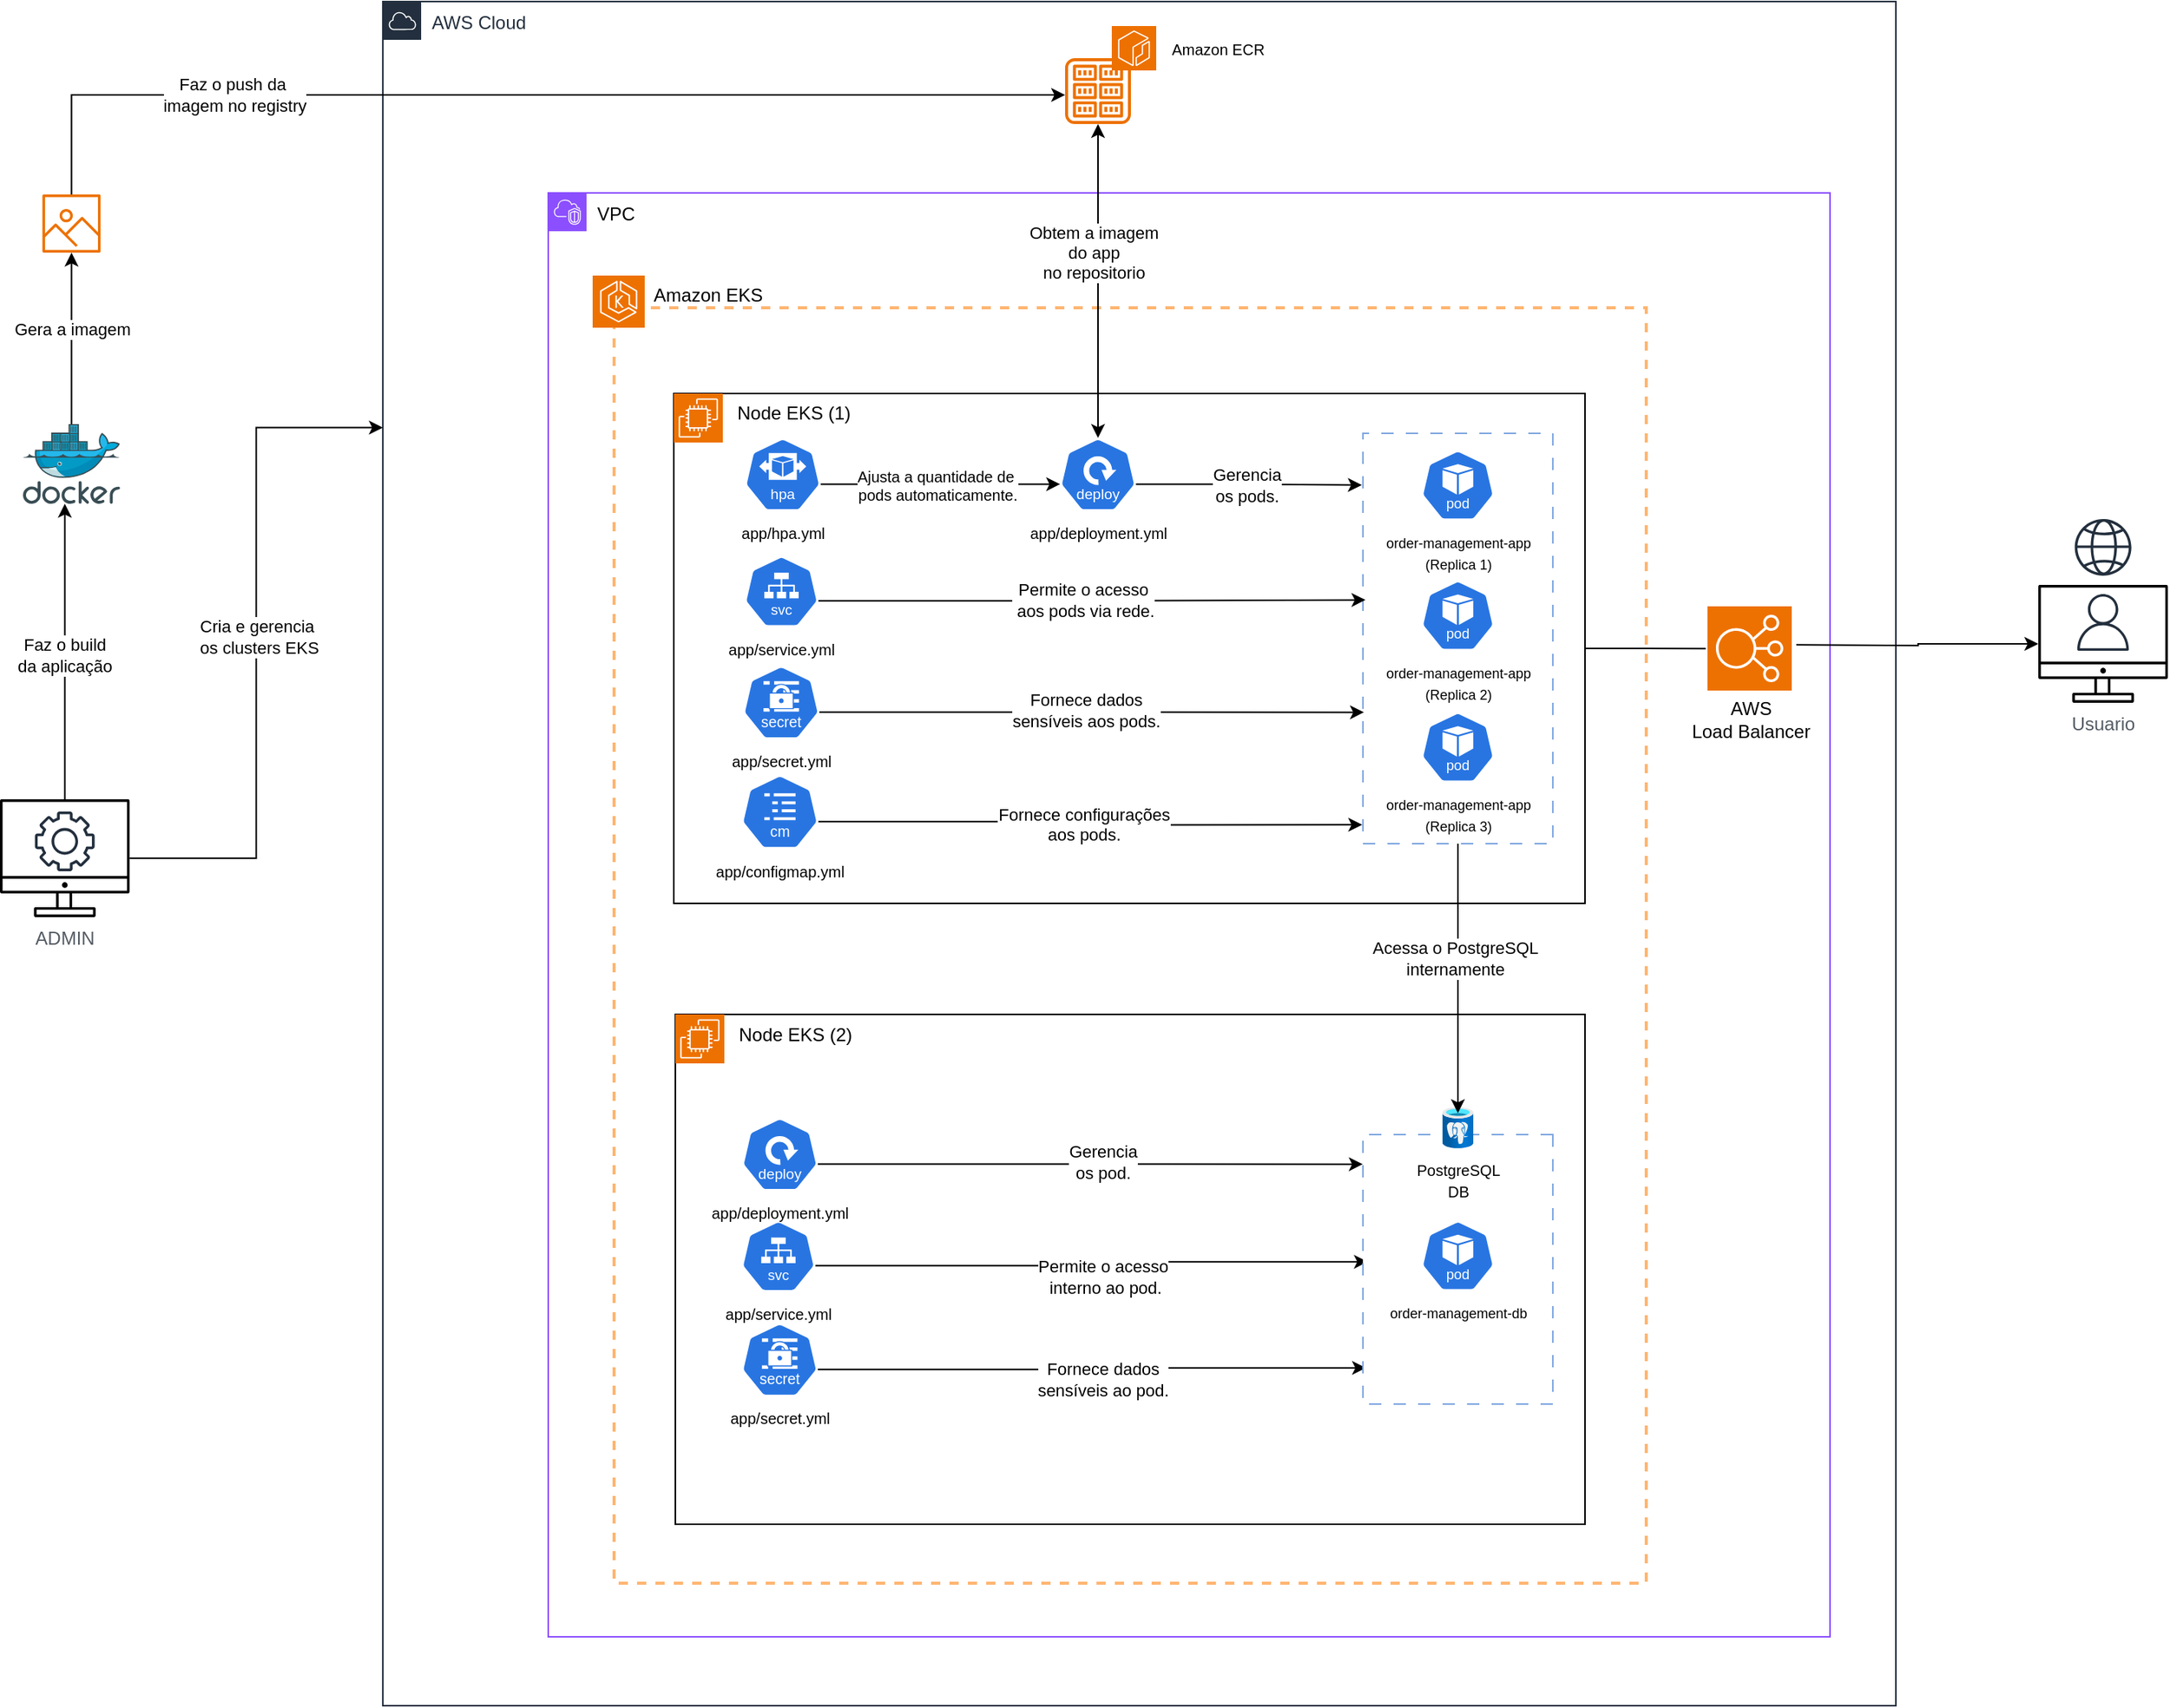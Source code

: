 <mxfile version="28.0.7">
  <diagram name="Página-1" id="QpSaYETn3Q-3w1E_A5rr">
    <mxGraphModel dx="3021" dy="1143" grid="0" gridSize="10" guides="1" tooltips="1" connect="1" arrows="1" fold="1" page="1" pageScale="1" pageWidth="827" pageHeight="1169" math="0" shadow="0">
      <root>
        <mxCell id="0" />
        <mxCell id="1" parent="0" />
        <mxCell id="rJ2RiXR-hjQA3JahlcEw-1" value="AWS Cloud" style="points=[[0,0],[0.25,0],[0.5,0],[0.75,0],[1,0],[1,0.25],[1,0.5],[1,0.75],[1,1],[0.75,1],[0.5,1],[0.25,1],[0,1],[0,0.75],[0,0.5],[0,0.25]];outlineConnect=0;gradientColor=none;html=1;whiteSpace=wrap;fontSize=12;fontStyle=0;container=1;pointerEvents=0;collapsible=0;recursiveResize=0;shape=mxgraph.aws4.group;grIcon=mxgraph.aws4.group_aws_cloud;strokeColor=#232F3E;fillColor=none;verticalAlign=top;align=left;spacingLeft=30;fontColor=#232F3E;dashed=0;" parent="1" vertex="1">
          <mxGeometry x="-479" y="70" width="988" height="1113" as="geometry" />
        </mxCell>
        <mxCell id="rJ2RiXR-hjQA3JahlcEw-2" value="&lt;font style=&quot;color: rgb(0, 0, 0);&quot;&gt;VPC&lt;/font&gt;" style="points=[[0,0],[0.25,0],[0.5,0],[0.75,0],[1,0],[1,0.25],[1,0.5],[1,0.75],[1,1],[0.75,1],[0.5,1],[0.25,1],[0,1],[0,0.75],[0,0.5],[0,0.25]];outlineConnect=0;gradientColor=none;html=1;whiteSpace=wrap;fontSize=12;fontStyle=0;container=1;pointerEvents=0;collapsible=0;recursiveResize=0;shape=mxgraph.aws4.group;grIcon=mxgraph.aws4.group_vpc2;strokeColor=#8C4FFF;fillColor=none;verticalAlign=top;align=left;spacingLeft=30;fontColor=#AAB7B8;dashed=0;shadow=0;" parent="rJ2RiXR-hjQA3JahlcEw-1" vertex="1">
          <mxGeometry x="108" y="125" width="837" height="943" as="geometry" />
        </mxCell>
        <mxCell id="rJ2RiXR-hjQA3JahlcEw-3" value="" style="fillColor=default;strokeColor=#FFB570;dashed=1;verticalAlign=top;fontStyle=0;fontColor=#5A6C86;whiteSpace=wrap;html=1;strokeWidth=2;" parent="rJ2RiXR-hjQA3JahlcEw-2" vertex="1">
          <mxGeometry x="43" y="75" width="674" height="833" as="geometry" />
        </mxCell>
        <mxCell id="rJ2RiXR-hjQA3JahlcEw-4" value="" style="sketch=0;points=[[0,0,0],[0.25,0,0],[0.5,0,0],[0.75,0,0],[1,0,0],[0,1,0],[0.25,1,0],[0.5,1,0],[0.75,1,0],[1,1,0],[0,0.25,0],[0,0.5,0],[0,0.75,0],[1,0.25,0],[1,0.5,0],[1,0.75,0]];outlineConnect=0;fontColor=#232F3E;fillColor=#ED7100;strokeColor=#ffffff;dashed=0;verticalLabelPosition=bottom;verticalAlign=top;align=center;html=1;fontSize=12;fontStyle=0;aspect=fixed;shape=mxgraph.aws4.resourceIcon;resIcon=mxgraph.aws4.eks;" parent="rJ2RiXR-hjQA3JahlcEw-2" vertex="1">
          <mxGeometry x="29" y="54" width="34" height="34" as="geometry" />
        </mxCell>
        <mxCell id="rJ2RiXR-hjQA3JahlcEw-5" value="" style="dashed=0;verticalAlign=top;fontStyle=0;whiteSpace=wrap;html=1;fillStyle=auto;" parent="rJ2RiXR-hjQA3JahlcEw-2" vertex="1">
          <mxGeometry x="82" y="131" width="595" height="333" as="geometry" />
        </mxCell>
        <mxCell id="rJ2RiXR-hjQA3JahlcEw-6" value="&lt;font style=&quot;font-size: 10px;&quot;&gt;app/hpa.yml&lt;/font&gt;" style="aspect=fixed;sketch=0;html=1;dashed=0;whitespace=wrap;verticalLabelPosition=bottom;verticalAlign=top;fillColor=#2875E2;strokeColor=#ffffff;points=[[0.005,0.63,0],[0.1,0.2,0],[0.9,0.2,0],[0.5,0,0],[0.995,0.63,0],[0.72,0.99,0],[0.5,1,0],[0.28,0.99,0]];shape=mxgraph.kubernetes.icon2;kubernetesLabel=1;prIcon=hpa" parent="rJ2RiXR-hjQA3JahlcEw-2" vertex="1">
          <mxGeometry x="128.14" y="160" width="50" height="48" as="geometry" />
        </mxCell>
        <mxCell id="rJ2RiXR-hjQA3JahlcEw-7" value="&lt;font style=&quot;font-size: 10px;&quot;&gt;app/deployment.yml&lt;/font&gt;" style="aspect=fixed;sketch=0;html=1;dashed=0;whitespace=wrap;verticalLabelPosition=bottom;verticalAlign=top;fillColor=#2875E2;strokeColor=#ffffff;points=[[0.005,0.63,0],[0.1,0.2,0],[0.9,0.2,0],[0.5,0,0],[0.995,0.63,0],[0.72,0.99,0],[0.5,1,0],[0.28,0.99,0]];shape=mxgraph.kubernetes.icon2;kubernetesLabel=1;prIcon=deploy" parent="rJ2RiXR-hjQA3JahlcEw-2" vertex="1">
          <mxGeometry x="334" y="160" width="50" height="48" as="geometry" />
        </mxCell>
        <mxCell id="rJ2RiXR-hjQA3JahlcEw-8" value="&lt;font style=&quot;font-size: 10px;&quot;&gt;app/configmap.yml&lt;/font&gt;" style="aspect=fixed;sketch=0;html=1;dashed=0;whitespace=wrap;verticalLabelPosition=bottom;verticalAlign=top;fillColor=#2875E2;strokeColor=#ffffff;points=[[0.005,0.63,0],[0.1,0.2,0],[0.9,0.2,0],[0.5,0,0],[0.995,0.63,0],[0.72,0.99,0],[0.5,1,0],[0.28,0.99,0]];shape=mxgraph.kubernetes.icon2;kubernetesLabel=1;prIcon=cm" parent="rJ2RiXR-hjQA3JahlcEw-2" vertex="1">
          <mxGeometry x="126" y="380" width="50.63" height="48.6" as="geometry" />
        </mxCell>
        <mxCell id="rJ2RiXR-hjQA3JahlcEw-9" value="&lt;font style=&quot;font-size: 10px;&quot;&gt;app/service.yml&lt;/font&gt;" style="aspect=fixed;sketch=0;html=1;dashed=0;whitespace=wrap;verticalLabelPosition=bottom;verticalAlign=top;fillColor=#2875E2;strokeColor=#ffffff;points=[[0.005,0.63,0],[0.1,0.2,0],[0.9,0.2,0],[0.5,0,0],[0.995,0.63,0],[0.72,0.99,0],[0.5,1,0],[0.28,0.99,0]];shape=mxgraph.kubernetes.icon2;kubernetesLabel=1;prIcon=svc" parent="rJ2RiXR-hjQA3JahlcEw-2" vertex="1">
          <mxGeometry x="128" y="237" width="48.63" height="46.68" as="geometry" />
        </mxCell>
        <mxCell id="rJ2RiXR-hjQA3JahlcEw-10" value="&lt;font style=&quot;font-size: 10px;&quot;&gt;app/secret.yml&lt;/font&gt;" style="aspect=fixed;sketch=0;html=1;dashed=0;whitespace=wrap;verticalLabelPosition=bottom;verticalAlign=top;fillColor=#2875E2;strokeColor=#ffffff;points=[[0.005,0.63,0],[0.1,0.2,0],[0.9,0.2,0],[0.5,0,0],[0.995,0.63,0],[0.72,0.99,0],[0.5,1,0],[0.28,0.99,0]];shape=mxgraph.kubernetes.icon2;kubernetesLabel=1;prIcon=secret" parent="rJ2RiXR-hjQA3JahlcEw-2" vertex="1">
          <mxGeometry x="127" y="308.72" width="50.29" height="48.28" as="geometry" />
        </mxCell>
        <mxCell id="rJ2RiXR-hjQA3JahlcEw-11" value="" style="dashed=1;verticalAlign=top;fontStyle=0;whiteSpace=wrap;html=1;dashPattern=8 8;direction=south;strokeColor=#7EA6E0;" parent="rJ2RiXR-hjQA3JahlcEw-2" vertex="1">
          <mxGeometry x="532" y="157" width="124" height="268" as="geometry" />
        </mxCell>
        <mxCell id="rJ2RiXR-hjQA3JahlcEw-12" value="&lt;font style=&quot;font-size: 9px;&quot;&gt;order-management-app&lt;/font&gt;&lt;div&gt;&lt;font style=&quot;font-size: 9px;&quot;&gt;(Replica 1)&lt;/font&gt;&lt;/div&gt;" style="aspect=fixed;sketch=0;html=1;dashed=0;whitespace=wrap;verticalLabelPosition=bottom;verticalAlign=top;fillColor=#2875E2;strokeColor=#ffffff;points=[[0.005,0.63,0],[0.1,0.2,0],[0.9,0.2,0],[0.5,0,0],[0.995,0.63,0],[0.72,0.99,0],[0.5,1,0],[0.28,0.99,0]];shape=mxgraph.kubernetes.icon2;kubernetesLabel=1;prIcon=pod" parent="rJ2RiXR-hjQA3JahlcEw-2" vertex="1">
          <mxGeometry x="570" y="167.92" width="48" height="46.08" as="geometry" />
        </mxCell>
        <mxCell id="rJ2RiXR-hjQA3JahlcEw-13" value="&lt;font style=&quot;font-size: 9px;&quot;&gt;order-management-app&lt;/font&gt;&lt;div&gt;&lt;font style=&quot;font-size: 9px;&quot;&gt;(Replica 3)&lt;/font&gt;&lt;/div&gt;" style="aspect=fixed;sketch=0;html=1;dashed=0;whitespace=wrap;verticalLabelPosition=bottom;verticalAlign=top;fillColor=#2875E2;strokeColor=#ffffff;points=[[0.005,0.63,0],[0.1,0.2,0],[0.9,0.2,0],[0.5,0,0],[0.995,0.63,0],[0.72,0.99,0],[0.5,1,0],[0.28,0.99,0]];shape=mxgraph.kubernetes.icon2;kubernetesLabel=1;prIcon=pod" parent="rJ2RiXR-hjQA3JahlcEw-2" vertex="1">
          <mxGeometry x="570" y="339" width="48" height="46.08" as="geometry" />
        </mxCell>
        <mxCell id="rJ2RiXR-hjQA3JahlcEw-14" value="&lt;font style=&quot;font-size: 9px; font-weight: normal;&quot;&gt;order-management-app&lt;/font&gt;&lt;div&gt;&lt;font style=&quot;font-size: 9px; font-weight: normal;&quot;&gt;(Replica 2)&lt;/font&gt;&lt;/div&gt;" style="aspect=fixed;sketch=0;html=1;dashed=0;whitespace=wrap;verticalLabelPosition=bottom;verticalAlign=top;fillColor=#2875E2;strokeColor=#ffffff;points=[[0.005,0.63,0],[0.1,0.2,0],[0.9,0.2,0],[0.5,0,0],[0.995,0.63,0],[0.72,0.99,0],[0.5,1,0],[0.28,0.99,0]];shape=mxgraph.kubernetes.icon2;kubernetesLabel=1;prIcon=pod;fontStyle=1" parent="rJ2RiXR-hjQA3JahlcEw-2" vertex="1">
          <mxGeometry x="570" y="253" width="48" height="46.08" as="geometry" />
        </mxCell>
        <mxCell id="rJ2RiXR-hjQA3JahlcEw-15" style="edgeStyle=orthogonalEdgeStyle;rounded=0;orthogonalLoop=1;jettySize=auto;html=1;exitX=0.995;exitY=0.63;exitDx=0;exitDy=0;exitPerimeter=0;entryX=0.954;entryY=1.004;entryDx=0;entryDy=0;entryPerimeter=0;" parent="rJ2RiXR-hjQA3JahlcEw-2" source="rJ2RiXR-hjQA3JahlcEw-8" target="rJ2RiXR-hjQA3JahlcEw-11" edge="1">
          <mxGeometry relative="1" as="geometry" />
        </mxCell>
        <mxCell id="rJ2RiXR-hjQA3JahlcEw-16" value="Fornece configurações&#xa;aos pods." style="edgeLabel;align=center;verticalAlign=middle;resizable=0;points=[];" parent="rJ2RiXR-hjQA3JahlcEw-15" vertex="1" connectable="0">
          <mxGeometry x="-0.14" y="-1" relative="1" as="geometry">
            <mxPoint x="20" as="offset" />
          </mxGeometry>
        </mxCell>
        <mxCell id="rJ2RiXR-hjQA3JahlcEw-17" style="edgeStyle=orthogonalEdgeStyle;rounded=0;orthogonalLoop=1;jettySize=auto;html=1;exitX=0.995;exitY=0.63;exitDx=0;exitDy=0;exitPerimeter=0;entryX=0.68;entryY=0.995;entryDx=0;entryDy=0;entryPerimeter=0;" parent="rJ2RiXR-hjQA3JahlcEw-2" source="rJ2RiXR-hjQA3JahlcEw-10" target="rJ2RiXR-hjQA3JahlcEw-11" edge="1">
          <mxGeometry relative="1" as="geometry" />
        </mxCell>
        <mxCell id="rJ2RiXR-hjQA3JahlcEw-18" value="Fornece dados&lt;div&gt;sensíveis aos pods.&lt;/div&gt;" style="edgeLabel;html=1;align=center;verticalAlign=middle;resizable=0;points=[];labelPosition=center;verticalLabelPosition=middle;" parent="rJ2RiXR-hjQA3JahlcEw-17" vertex="1" connectable="0">
          <mxGeometry x="0.162" y="-1" relative="1" as="geometry">
            <mxPoint x="-33" y="-2" as="offset" />
          </mxGeometry>
        </mxCell>
        <mxCell id="rJ2RiXR-hjQA3JahlcEw-19" style="edgeStyle=orthogonalEdgeStyle;rounded=0;orthogonalLoop=1;jettySize=auto;html=1;exitX=0.995;exitY=0.63;exitDx=0;exitDy=0;exitPerimeter=0;entryX=0.406;entryY=0.987;entryDx=0;entryDy=0;entryPerimeter=0;" parent="rJ2RiXR-hjQA3JahlcEw-2" source="rJ2RiXR-hjQA3JahlcEw-9" target="rJ2RiXR-hjQA3JahlcEw-11" edge="1">
          <mxGeometry relative="1" as="geometry" />
        </mxCell>
        <mxCell id="rJ2RiXR-hjQA3JahlcEw-20" value="Permite o acesso&lt;div&gt;&amp;nbsp;aos pods via rede.&lt;/div&gt;" style="edgeLabel;html=1;align=center;verticalAlign=middle;resizable=0;points=[];labelPosition=center;verticalLabelPosition=middle;" parent="rJ2RiXR-hjQA3JahlcEw-19" vertex="1" connectable="0">
          <mxGeometry x="-0.182" y="1" relative="1" as="geometry">
            <mxPoint x="26" as="offset" />
          </mxGeometry>
        </mxCell>
        <mxCell id="rJ2RiXR-hjQA3JahlcEw-21" style="edgeStyle=orthogonalEdgeStyle;rounded=0;orthogonalLoop=1;jettySize=auto;html=1;exitX=0.995;exitY=0.63;exitDx=0;exitDy=0;exitPerimeter=0;entryX=0.126;entryY=1.006;entryDx=0;entryDy=0;entryPerimeter=0;" parent="rJ2RiXR-hjQA3JahlcEw-2" source="rJ2RiXR-hjQA3JahlcEw-7" target="rJ2RiXR-hjQA3JahlcEw-11" edge="1">
          <mxGeometry relative="1" as="geometry" />
        </mxCell>
        <mxCell id="rJ2RiXR-hjQA3JahlcEw-22" value="&lt;span style=&quot;background-color: light-dark(#ffffff, var(--ge-dark-color, #121212)); color: light-dark(rgb(0, 0, 0), rgb(255, 255, 255));&quot;&gt;Gerencia&lt;/span&gt;&lt;div&gt;&lt;span style=&quot;background-color: light-dark(#ffffff, var(--ge-dark-color, #121212)); color: light-dark(rgb(0, 0, 0), rgb(255, 255, 255));&quot;&gt;os pods.&lt;/span&gt;&lt;/div&gt;" style="edgeLabel;html=1;align=center;verticalAlign=middle;resizable=0;points=[];" parent="rJ2RiXR-hjQA3JahlcEw-21" vertex="1" connectable="0">
          <mxGeometry x="-0.294" y="-1" relative="1" as="geometry">
            <mxPoint x="19" as="offset" />
          </mxGeometry>
        </mxCell>
        <mxCell id="rJ2RiXR-hjQA3JahlcEw-23" style="edgeStyle=orthogonalEdgeStyle;rounded=0;orthogonalLoop=1;jettySize=auto;html=1;exitX=0.995;exitY=0.63;exitDx=0;exitDy=0;exitPerimeter=0;entryX=0.005;entryY=0.63;entryDx=0;entryDy=0;entryPerimeter=0;" parent="rJ2RiXR-hjQA3JahlcEw-2" source="rJ2RiXR-hjQA3JahlcEw-6" target="rJ2RiXR-hjQA3JahlcEw-7" edge="1">
          <mxGeometry relative="1" as="geometry" />
        </mxCell>
        <mxCell id="rJ2RiXR-hjQA3JahlcEw-24" value="Ajusta a quantidade de&amp;nbsp;&lt;div&gt;pods automaticamente.&lt;/div&gt;" style="edgeLabel;html=1;align=center;verticalAlign=middle;resizable=0;points=[];fontSize=10;" parent="rJ2RiXR-hjQA3JahlcEw-23" vertex="1" connectable="0">
          <mxGeometry x="-0.319" y="1" relative="1" as="geometry">
            <mxPoint x="23" y="2" as="offset" />
          </mxGeometry>
        </mxCell>
        <mxCell id="rJ2RiXR-hjQA3JahlcEw-25" value="" style="dashed=0;verticalAlign=top;fontStyle=0;whiteSpace=wrap;html=1;" parent="rJ2RiXR-hjQA3JahlcEw-2" vertex="1">
          <mxGeometry x="83" y="536.5" width="594" height="333" as="geometry" />
        </mxCell>
        <mxCell id="rJ2RiXR-hjQA3JahlcEw-26" value="&lt;font style=&quot;font-size: 10px;&quot;&gt;app/secret.yml&lt;/font&gt;" style="aspect=fixed;sketch=0;html=1;dashed=0;whitespace=wrap;verticalLabelPosition=bottom;verticalAlign=top;fillColor=#2875E2;strokeColor=#ffffff;points=[[0.005,0.63,0],[0.1,0.2,0],[0.9,0.2,0],[0.5,0,0],[0.995,0.63,0],[0.72,0.99,0],[0.5,1,0],[0.28,0.99,0]];shape=mxgraph.kubernetes.icon2;kubernetesLabel=1;prIcon=secret" parent="rJ2RiXR-hjQA3JahlcEw-2" vertex="1">
          <mxGeometry x="126" y="738" width="50.29" height="48.28" as="geometry" />
        </mxCell>
        <mxCell id="rJ2RiXR-hjQA3JahlcEw-27" style="edgeStyle=orthogonalEdgeStyle;rounded=0;orthogonalLoop=1;jettySize=auto;html=1;exitX=0.995;exitY=0.63;exitDx=0;exitDy=0;exitPerimeter=0;entryX=0.472;entryY=0.974;entryDx=0;entryDy=0;entryPerimeter=0;" parent="rJ2RiXR-hjQA3JahlcEw-2" source="rJ2RiXR-hjQA3JahlcEw-28" target="rJ2RiXR-hjQA3JahlcEw-35" edge="1">
          <mxGeometry relative="1" as="geometry">
            <mxPoint x="517" y="701.5" as="targetPoint" />
          </mxGeometry>
        </mxCell>
        <mxCell id="rJ2RiXR-hjQA3JahlcEw-28" value="&lt;font style=&quot;font-size: 10px;&quot;&gt;app/service.yml&lt;/font&gt;" style="aspect=fixed;sketch=0;html=1;dashed=0;whitespace=wrap;verticalLabelPosition=bottom;verticalAlign=top;fillColor=#2875E2;strokeColor=#ffffff;points=[[0.005,0.63,0],[0.1,0.2,0],[0.9,0.2,0],[0.5,0,0],[0.995,0.63,0],[0.72,0.99,0],[0.5,1,0],[0.28,0.99,0]];shape=mxgraph.kubernetes.icon2;kubernetesLabel=1;prIcon=svc" parent="rJ2RiXR-hjQA3JahlcEw-2" vertex="1">
          <mxGeometry x="126" y="671.16" width="48.63" height="46.68" as="geometry" />
        </mxCell>
        <mxCell id="rJ2RiXR-hjQA3JahlcEw-29" style="edgeStyle=orthogonalEdgeStyle;rounded=0;orthogonalLoop=1;jettySize=auto;html=1;exitX=0.995;exitY=0.63;exitDx=0;exitDy=0;exitPerimeter=0;entryX=0.11;entryY=1.001;entryDx=0;entryDy=0;entryPerimeter=0;" parent="rJ2RiXR-hjQA3JahlcEw-2" source="rJ2RiXR-hjQA3JahlcEw-31" target="rJ2RiXR-hjQA3JahlcEw-35" edge="1">
          <mxGeometry relative="1" as="geometry">
            <mxPoint x="517" y="634.03" as="targetPoint" />
          </mxGeometry>
        </mxCell>
        <mxCell id="rJ2RiXR-hjQA3JahlcEw-30" value="&lt;span style=&quot;color: light-dark(rgb(0, 0, 0), rgb(255, 255, 255));&quot;&gt;Gerencia&lt;/span&gt;&lt;div&gt;&lt;span style=&quot;color: light-dark(rgb(0, 0, 0), rgb(255, 255, 255));&quot;&gt;os pod.&lt;/span&gt;&lt;/div&gt;" style="edgeLabel;html=1;align=center;verticalAlign=middle;resizable=0;points=[];" parent="rJ2RiXR-hjQA3JahlcEw-29" vertex="1" connectable="0">
          <mxGeometry x="-0.226" y="-1" relative="1" as="geometry">
            <mxPoint x="48" y="-2" as="offset" />
          </mxGeometry>
        </mxCell>
        <mxCell id="rJ2RiXR-hjQA3JahlcEw-31" value="&lt;font style=&quot;font-size: 10px;&quot;&gt;app/deployment.yml&lt;/font&gt;" style="aspect=fixed;sketch=0;html=1;dashed=0;whitespace=wrap;verticalLabelPosition=bottom;verticalAlign=top;fillColor=#2875E2;strokeColor=#ffffff;points=[[0.005,0.63,0],[0.1,0.2,0],[0.9,0.2,0],[0.5,0,0],[0.995,0.63,0],[0.72,0.99,0],[0.5,1,0],[0.28,0.99,0]];shape=mxgraph.kubernetes.icon2;kubernetesLabel=1;prIcon=deploy" parent="rJ2RiXR-hjQA3JahlcEw-2" vertex="1">
          <mxGeometry x="126.29" y="604" width="50" height="48" as="geometry" />
        </mxCell>
        <mxCell id="rJ2RiXR-hjQA3JahlcEw-32" style="edgeStyle=orthogonalEdgeStyle;rounded=0;orthogonalLoop=1;jettySize=auto;html=1;exitX=0.995;exitY=0.63;exitDx=0;exitDy=0;exitPerimeter=0;entryX=0.866;entryY=0.984;entryDx=0;entryDy=0;entryPerimeter=0;" parent="rJ2RiXR-hjQA3JahlcEw-2" source="rJ2RiXR-hjQA3JahlcEw-26" target="rJ2RiXR-hjQA3JahlcEw-35" edge="1">
          <mxGeometry relative="1" as="geometry">
            <mxPoint x="514.998" y="770.008" as="targetPoint" />
          </mxGeometry>
        </mxCell>
        <mxCell id="rJ2RiXR-hjQA3JahlcEw-33" value="Permite o acesso&lt;div&gt;&amp;nbsp;interno ao pod.&lt;/div&gt;" style="edgeLabel;html=1;align=center;verticalAlign=middle;resizable=0;points=[];labelPosition=center;verticalLabelPosition=middle;" parent="rJ2RiXR-hjQA3JahlcEw-2" vertex="1" connectable="0">
          <mxGeometry x="353" y="707.5" as="geometry">
            <mxPoint x="9" as="offset" />
          </mxGeometry>
        </mxCell>
        <mxCell id="rJ2RiXR-hjQA3JahlcEw-34" value="Fornece dados&lt;div&gt;sensíveis ao pod.&lt;/div&gt;" style="edgeLabel;html=1;align=center;verticalAlign=middle;resizable=0;points=[];labelPosition=center;verticalLabelPosition=middle;" parent="rJ2RiXR-hjQA3JahlcEw-2" vertex="1" connectable="0">
          <mxGeometry x="361.27" y="775" as="geometry" />
        </mxCell>
        <mxCell id="rJ2RiXR-hjQA3JahlcEw-35" value="" style="dashed=1;verticalAlign=top;fontStyle=0;whiteSpace=wrap;html=1;dashPattern=8 8;direction=south;strokeColor=#7EA6E0;" parent="rJ2RiXR-hjQA3JahlcEw-2" vertex="1">
          <mxGeometry x="532" y="615" width="124" height="176" as="geometry" />
        </mxCell>
        <mxCell id="rJ2RiXR-hjQA3JahlcEw-36" value="&lt;font style=&quot;font-size: 9px;&quot;&gt;order-management-db&lt;/font&gt;&lt;div&gt;&lt;br&gt;&lt;/div&gt;" style="aspect=fixed;sketch=0;html=1;dashed=0;whitespace=wrap;verticalLabelPosition=bottom;verticalAlign=top;fillColor=#2875E2;strokeColor=#ffffff;points=[[0.005,0.63,0],[0.1,0.2,0],[0.9,0.2,0],[0.5,0,0],[0.995,0.63,0],[0.72,0.99,0],[0.5,1,0],[0.28,0.99,0]];shape=mxgraph.kubernetes.icon2;kubernetesLabel=1;prIcon=pod" parent="rJ2RiXR-hjQA3JahlcEw-2" vertex="1">
          <mxGeometry x="570" y="671.16" width="48" height="46.08" as="geometry" />
        </mxCell>
        <mxCell id="rJ2RiXR-hjQA3JahlcEw-37" value="&lt;font style=&quot;font-size: 10px;&quot;&gt;PostgreSQL&lt;/font&gt;&lt;div&gt;&lt;font style=&quot;font-size: 10px;&quot;&gt;DB&lt;/font&gt;&lt;/div&gt;" style="image;aspect=fixed;html=1;points=[];align=center;fontSize=12;image=img/lib/azure2/databases/Azure_Database_PostgreSQL_Server.svg;" parent="rJ2RiXR-hjQA3JahlcEw-2" vertex="1">
          <mxGeometry x="583.87" y="597" width="20.25" height="27" as="geometry" />
        </mxCell>
        <mxCell id="rJ2RiXR-hjQA3JahlcEw-38" style="edgeStyle=orthogonalEdgeStyle;rounded=0;orthogonalLoop=1;jettySize=auto;html=1;exitX=1;exitY=0.5;exitDx=0;exitDy=0;" parent="rJ2RiXR-hjQA3JahlcEw-2" source="rJ2RiXR-hjQA3JahlcEw-11" edge="1">
          <mxGeometry relative="1" as="geometry">
            <mxPoint x="594" y="601" as="targetPoint" />
          </mxGeometry>
        </mxCell>
        <mxCell id="rJ2RiXR-hjQA3JahlcEw-39" value="Acessa o PostgreSQL&lt;div&gt;internamente&lt;/div&gt;" style="edgeLabel;html=1;align=center;verticalAlign=middle;resizable=0;points=[];" parent="rJ2RiXR-hjQA3JahlcEw-38" vertex="1" connectable="0">
          <mxGeometry x="-0.148" y="-2" relative="1" as="geometry">
            <mxPoint as="offset" />
          </mxGeometry>
        </mxCell>
        <mxCell id="rJ2RiXR-hjQA3JahlcEw-43" value="Amazon EKS" style="text;html=1;align=center;verticalAlign=middle;resizable=0;points=[];autosize=1;strokeColor=none;fillColor=none;" parent="rJ2RiXR-hjQA3JahlcEw-2" vertex="1">
          <mxGeometry x="59" y="54" width="89" height="26" as="geometry" />
        </mxCell>
        <mxCell id="SZz18cZ7VWLXHAIUk4Kp-16" value="" style="group" parent="rJ2RiXR-hjQA3JahlcEw-2" vertex="1" connectable="0">
          <mxGeometry x="82" y="131" width="124" height="32" as="geometry" />
        </mxCell>
        <mxCell id="SZz18cZ7VWLXHAIUk4Kp-14" value="" style="sketch=0;points=[[0,0,0],[0.25,0,0],[0.5,0,0],[0.75,0,0],[1,0,0],[0,1,0],[0.25,1,0],[0.5,1,0],[0.75,1,0],[1,1,0],[0,0.25,0],[0,0.5,0],[0,0.75,0],[1,0.25,0],[1,0.5,0],[1,0.75,0]];outlineConnect=0;fontColor=#232F3E;fillColor=#ED7100;strokeColor=#ffffff;dashed=0;verticalLabelPosition=bottom;verticalAlign=top;align=center;html=1;fontSize=12;fontStyle=0;aspect=fixed;shape=mxgraph.aws4.resourceIcon;resIcon=mxgraph.aws4.ec2;" parent="SZz18cZ7VWLXHAIUk4Kp-16" vertex="1">
          <mxGeometry width="32" height="32" as="geometry" />
        </mxCell>
        <mxCell id="SZz18cZ7VWLXHAIUk4Kp-15" value="Node EKS (1)" style="text;html=1;align=center;verticalAlign=middle;resizable=0;points=[];autosize=1;strokeColor=none;fillColor=none;" parent="SZz18cZ7VWLXHAIUk4Kp-16" vertex="1">
          <mxGeometry x="32" width="92" height="26" as="geometry" />
        </mxCell>
        <mxCell id="SZz18cZ7VWLXHAIUk4Kp-17" value="" style="group" parent="rJ2RiXR-hjQA3JahlcEw-2" vertex="1" connectable="0">
          <mxGeometry x="83" y="536.5" width="124" height="32" as="geometry" />
        </mxCell>
        <mxCell id="SZz18cZ7VWLXHAIUk4Kp-18" value="" style="sketch=0;points=[[0,0,0],[0.25,0,0],[0.5,0,0],[0.75,0,0],[1,0,0],[0,1,0],[0.25,1,0],[0.5,1,0],[0.75,1,0],[1,1,0],[0,0.25,0],[0,0.5,0],[0,0.75,0],[1,0.25,0],[1,0.5,0],[1,0.75,0]];outlineConnect=0;fontColor=#232F3E;fillColor=#ED7100;strokeColor=#ffffff;dashed=0;verticalLabelPosition=bottom;verticalAlign=top;align=center;html=1;fontSize=12;fontStyle=0;aspect=fixed;shape=mxgraph.aws4.resourceIcon;resIcon=mxgraph.aws4.ec2;" parent="SZz18cZ7VWLXHAIUk4Kp-17" vertex="1">
          <mxGeometry width="32" height="32" as="geometry" />
        </mxCell>
        <mxCell id="SZz18cZ7VWLXHAIUk4Kp-19" value="Node EKS (2)" style="text;html=1;align=center;verticalAlign=middle;resizable=0;points=[];autosize=1;strokeColor=none;fillColor=none;" parent="SZz18cZ7VWLXHAIUk4Kp-17" vertex="1">
          <mxGeometry x="32" width="92" height="26" as="geometry" />
        </mxCell>
        <mxCell id="EhtMcDWYhRLOLaykR6W0-2" style="edgeStyle=orthogonalEdgeStyle;rounded=0;orthogonalLoop=1;jettySize=auto;html=1;exitX=1;exitY=0.5;exitDx=0;exitDy=0;entryX=0.014;entryY=0.544;entryDx=0;entryDy=0;entryPerimeter=0;endArrow=none;endFill=0;" edge="1" parent="rJ2RiXR-hjQA3JahlcEw-2" source="rJ2RiXR-hjQA3JahlcEw-5">
          <mxGeometry relative="1" as="geometry">
            <mxPoint x="755.84" y="297.64" as="targetPoint" />
          </mxGeometry>
        </mxCell>
        <mxCell id="EhtMcDWYhRLOLaykR6W0-4" value="AWS&lt;div&gt;&lt;span style=&quot;background-color: transparent; color: light-dark(rgb(0, 0, 0), rgb(255, 255, 255));&quot;&gt;Load Balancer&lt;/span&gt;&lt;/div&gt;" style="text;html=1;align=center;verticalAlign=middle;resizable=0;points=[];autosize=1;strokeColor=none;fillColor=none;" vertex="1" parent="rJ2RiXR-hjQA3JahlcEw-2">
          <mxGeometry x="737" y="323" width="95" height="41" as="geometry" />
        </mxCell>
        <mxCell id="EhtMcDWYhRLOLaykR6W0-10" value="" style="sketch=0;points=[[0,0,0],[0.25,0,0],[0.5,0,0],[0.75,0,0],[1,0,0],[0,1,0],[0.25,1,0],[0.5,1,0],[0.75,1,0],[1,1,0],[0,0.25,0],[0,0.5,0],[0,0.75,0],[1,0.25,0],[1,0.5,0],[1,0.75,0]];outlineConnect=0;fontColor=#232F3E;fillColor=#ED7100;strokeColor=#ffffff;dashed=0;verticalLabelPosition=bottom;verticalAlign=top;align=center;html=1;fontSize=12;fontStyle=0;aspect=fixed;shape=mxgraph.aws4.resourceIcon;resIcon=mxgraph.aws4.elastic_load_balancing;" vertex="1" parent="rJ2RiXR-hjQA3JahlcEw-2">
          <mxGeometry x="757" y="270" width="55" height="55" as="geometry" />
        </mxCell>
        <mxCell id="rJ2RiXR-hjQA3JahlcEw-47" style="edgeStyle=orthogonalEdgeStyle;rounded=0;orthogonalLoop=1;jettySize=auto;html=1;exitX=0.5;exitY=0;exitDx=0;exitDy=0;exitPerimeter=0;startArrow=classic;startFill=1;" parent="rJ2RiXR-hjQA3JahlcEw-1" source="rJ2RiXR-hjQA3JahlcEw-7" target="EhtMcDWYhRLOLaykR6W0-6" edge="1">
          <mxGeometry relative="1" as="geometry">
            <mxPoint x="466.519" y="85" as="targetPoint" />
          </mxGeometry>
        </mxCell>
        <mxCell id="rJ2RiXR-hjQA3JahlcEw-48" value="Obtem a imagem&lt;div&gt;do app&lt;div&gt;no repositorio&lt;/div&gt;&lt;/div&gt;" style="edgeLabel;html=1;align=center;verticalAlign=middle;resizable=0;points=[];" parent="rJ2RiXR-hjQA3JahlcEw-47" vertex="1" connectable="0">
          <mxGeometry x="0.211" y="2" relative="1" as="geometry">
            <mxPoint x="-1" y="3" as="offset" />
          </mxGeometry>
        </mxCell>
        <mxCell id="SZz18cZ7VWLXHAIUk4Kp-56" value="Amazon ECR" style="text;html=1;align=center;verticalAlign=middle;resizable=0;points=[];autosize=1;strokeColor=none;fillColor=none;fontSize=10;" parent="rJ2RiXR-hjQA3JahlcEw-1" vertex="1">
          <mxGeometry x="505" y="18.5" width="79" height="24" as="geometry" />
        </mxCell>
        <mxCell id="EhtMcDWYhRLOLaykR6W0-6" value="" style="sketch=0;outlineConnect=0;fontColor=#232F3E;gradientColor=none;fillColor=#ED7100;strokeColor=none;dashed=0;verticalLabelPosition=bottom;verticalAlign=top;align=center;html=1;fontSize=12;fontStyle=0;aspect=fixed;pointerEvents=1;shape=mxgraph.aws4.registry;" vertex="1" parent="rJ2RiXR-hjQA3JahlcEw-1">
          <mxGeometry x="445.5" y="37" width="43" height="43" as="geometry" />
        </mxCell>
        <mxCell id="EhtMcDWYhRLOLaykR6W0-9" value="" style="sketch=0;points=[[0,0,0],[0.25,0,0],[0.5,0,0],[0.75,0,0],[1,0,0],[0,1,0],[0.25,1,0],[0.5,1,0],[0.75,1,0],[1,1,0],[0,0.25,0],[0,0.5,0],[0,0.75,0],[1,0.25,0],[1,0.5,0],[1,0.75,0]];outlineConnect=0;fontColor=#232F3E;fillColor=#ED7100;strokeColor=#ffffff;dashed=0;verticalLabelPosition=bottom;verticalAlign=top;align=center;html=1;fontSize=12;fontStyle=0;aspect=fixed;shape=mxgraph.aws4.resourceIcon;resIcon=mxgraph.aws4.ecr;" vertex="1" parent="rJ2RiXR-hjQA3JahlcEw-1">
          <mxGeometry x="476" y="16" width="29" height="29" as="geometry" />
        </mxCell>
        <mxCell id="SZz18cZ7VWLXHAIUk4Kp-40" style="edgeStyle=orthogonalEdgeStyle;rounded=0;orthogonalLoop=1;jettySize=auto;html=1;" parent="1" source="SZz18cZ7VWLXHAIUk4Kp-24" target="SZz18cZ7VWLXHAIUk4Kp-39" edge="1">
          <mxGeometry relative="1" as="geometry" />
        </mxCell>
        <mxCell id="SZz18cZ7VWLXHAIUk4Kp-42" value="Gera a imagem" style="edgeLabel;html=1;align=center;verticalAlign=middle;resizable=0;points=[];" parent="SZz18cZ7VWLXHAIUk4Kp-40" vertex="1" connectable="0">
          <mxGeometry x="0.119" relative="1" as="geometry">
            <mxPoint as="offset" />
          </mxGeometry>
        </mxCell>
        <mxCell id="SZz18cZ7VWLXHAIUk4Kp-24" value="" style="image;sketch=0;aspect=fixed;html=1;points=[];align=center;fontSize=12;image=img/lib/mscae/Docker.svg;" parent="1" vertex="1">
          <mxGeometry x="-714" y="346" width="63.41" height="52" as="geometry" />
        </mxCell>
        <mxCell id="SZz18cZ7VWLXHAIUk4Kp-31" value="" style="group" parent="1" vertex="1" connectable="0">
          <mxGeometry x="-729" y="591" width="84.62" height="77" as="geometry" />
        </mxCell>
        <mxCell id="SZz18cZ7VWLXHAIUk4Kp-26" value="ADMIN" style="sketch=0;outlineConnect=0;gradientColor=none;fontColor=#545B64;strokeColor=none;fillColor=#000000;dashed=0;verticalLabelPosition=bottom;verticalAlign=top;align=center;html=1;fontSize=12;fontStyle=0;aspect=fixed;shape=mxgraph.aws4.illustration_desktop;pointerEvents=1" parent="SZz18cZ7VWLXHAIUk4Kp-31" vertex="1">
          <mxGeometry width="84.62" height="77" as="geometry" />
        </mxCell>
        <mxCell id="SZz18cZ7VWLXHAIUk4Kp-30" value="" style="sketch=0;outlineConnect=0;fontColor=#232F3E;gradientColor=none;fillColor=#232F3D;strokeColor=none;dashed=0;verticalLabelPosition=bottom;verticalAlign=top;align=center;html=1;fontSize=12;fontStyle=0;aspect=fixed;pointerEvents=1;shape=mxgraph.aws4.gear;" parent="SZz18cZ7VWLXHAIUk4Kp-31" vertex="1">
          <mxGeometry x="22.81" y="8" width="39" height="39" as="geometry" />
        </mxCell>
        <mxCell id="SZz18cZ7VWLXHAIUk4Kp-33" style="edgeStyle=orthogonalEdgeStyle;rounded=0;orthogonalLoop=1;jettySize=auto;html=1;entryX=0;entryY=0.25;entryDx=0;entryDy=0;" parent="1" source="SZz18cZ7VWLXHAIUk4Kp-26" target="rJ2RiXR-hjQA3JahlcEw-1" edge="1">
          <mxGeometry relative="1" as="geometry" />
        </mxCell>
        <mxCell id="SZz18cZ7VWLXHAIUk4Kp-36" value="Cria e gerencia&amp;nbsp;&lt;div&gt;os clusters EKS&lt;/div&gt;" style="edgeLabel;html=1;align=center;verticalAlign=middle;resizable=0;points=[];" parent="SZz18cZ7VWLXHAIUk4Kp-33" vertex="1" connectable="0">
          <mxGeometry x="0.018" y="-1" relative="1" as="geometry">
            <mxPoint as="offset" />
          </mxGeometry>
        </mxCell>
        <mxCell id="SZz18cZ7VWLXHAIUk4Kp-35" style="edgeStyle=orthogonalEdgeStyle;rounded=0;orthogonalLoop=1;jettySize=auto;html=1;entryX=0.431;entryY=1;entryDx=0;entryDy=0;entryPerimeter=0;" parent="1" source="SZz18cZ7VWLXHAIUk4Kp-26" target="SZz18cZ7VWLXHAIUk4Kp-24" edge="1">
          <mxGeometry relative="1" as="geometry">
            <mxPoint x="-686.69" y="389.532" as="targetPoint" />
          </mxGeometry>
        </mxCell>
        <mxCell id="SZz18cZ7VWLXHAIUk4Kp-38" value="Faz o build&lt;div&gt;da aplicação&lt;/div&gt;" style="edgeLabel;html=1;align=center;verticalAlign=middle;resizable=0;points=[];" parent="SZz18cZ7VWLXHAIUk4Kp-35" vertex="1" connectable="0">
          <mxGeometry x="-0.022" y="1" relative="1" as="geometry">
            <mxPoint as="offset" />
          </mxGeometry>
        </mxCell>
        <mxCell id="SZz18cZ7VWLXHAIUk4Kp-39" value="" style="sketch=0;outlineConnect=0;fontColor=#232F3E;gradientColor=none;fillColor=#ED7100;strokeColor=none;dashed=0;verticalLabelPosition=bottom;verticalAlign=top;align=center;html=1;fontSize=12;fontStyle=0;aspect=fixed;pointerEvents=1;shape=mxgraph.aws4.container_registry_image;" parent="1" vertex="1">
          <mxGeometry x="-701.3" y="196" width="38" height="38" as="geometry" />
        </mxCell>
        <mxCell id="SZz18cZ7VWLXHAIUk4Kp-43" style="edgeStyle=orthogonalEdgeStyle;rounded=0;orthogonalLoop=1;jettySize=auto;html=1;" parent="1" source="SZz18cZ7VWLXHAIUk4Kp-39" target="EhtMcDWYhRLOLaykR6W0-6" edge="1">
          <mxGeometry relative="1" as="geometry">
            <Array as="points">
              <mxPoint x="-682" y="131" />
            </Array>
            <mxPoint x="-37.0" y="130.5" as="targetPoint" />
          </mxGeometry>
        </mxCell>
        <mxCell id="SZz18cZ7VWLXHAIUk4Kp-44" value="Faz o push da&amp;nbsp;&lt;div&gt;imagem no registry&lt;/div&gt;" style="edgeLabel;html=1;align=center;verticalAlign=middle;resizable=0;points=[];" parent="SZz18cZ7VWLXHAIUk4Kp-43" vertex="1" connectable="0">
          <mxGeometry x="-0.519" relative="1" as="geometry">
            <mxPoint as="offset" />
          </mxGeometry>
        </mxCell>
        <mxCell id="SZz18cZ7VWLXHAIUk4Kp-55" value="" style="group" parent="1" vertex="1" connectable="0">
          <mxGeometry x="602" y="408" width="84.62" height="120" as="geometry" />
        </mxCell>
        <mxCell id="SZz18cZ7VWLXHAIUk4Kp-45" value="" style="sketch=0;outlineConnect=0;fontColor=#232F3E;gradientColor=none;fillColor=#232F3D;strokeColor=none;dashed=0;verticalLabelPosition=bottom;verticalAlign=top;align=center;html=1;fontSize=12;fontStyle=0;aspect=fixed;pointerEvents=1;shape=mxgraph.aws4.globe;" parent="SZz18cZ7VWLXHAIUk4Kp-55" vertex="1">
          <mxGeometry x="23.81" width="37" height="37" as="geometry" />
        </mxCell>
        <mxCell id="SZz18cZ7VWLXHAIUk4Kp-50" value="" style="sketch=0;outlineConnect=0;fontColor=#232F3E;gradientColor=none;fillColor=#232F3D;strokeColor=none;dashed=0;verticalLabelPosition=bottom;verticalAlign=top;align=center;html=1;fontSize=12;fontStyle=0;aspect=fixed;pointerEvents=1;shape=mxgraph.aws4.user;" parent="SZz18cZ7VWLXHAIUk4Kp-55" vertex="1">
          <mxGeometry x="23.81" y="49" width="37" height="37" as="geometry" />
        </mxCell>
        <mxCell id="SZz18cZ7VWLXHAIUk4Kp-52" value="Usuario" style="sketch=0;outlineConnect=0;gradientColor=none;fontColor=#545B64;strokeColor=none;fillColor=#000000;dashed=0;verticalLabelPosition=bottom;verticalAlign=top;align=center;html=1;fontSize=12;fontStyle=0;aspect=fixed;shape=mxgraph.aws4.illustration_desktop;pointerEvents=1" parent="SZz18cZ7VWLXHAIUk4Kp-55" vertex="1">
          <mxGeometry y="43" width="84.62" height="77" as="geometry" />
        </mxCell>
        <mxCell id="EhtMcDWYhRLOLaykR6W0-3" style="edgeStyle=orthogonalEdgeStyle;rounded=0;orthogonalLoop=1;jettySize=auto;html=1;" edge="1" parent="1" target="SZz18cZ7VWLXHAIUk4Kp-52">
          <mxGeometry relative="1" as="geometry">
            <mxPoint x="444" y="490.077" as="sourcePoint" />
          </mxGeometry>
        </mxCell>
      </root>
    </mxGraphModel>
  </diagram>
</mxfile>
